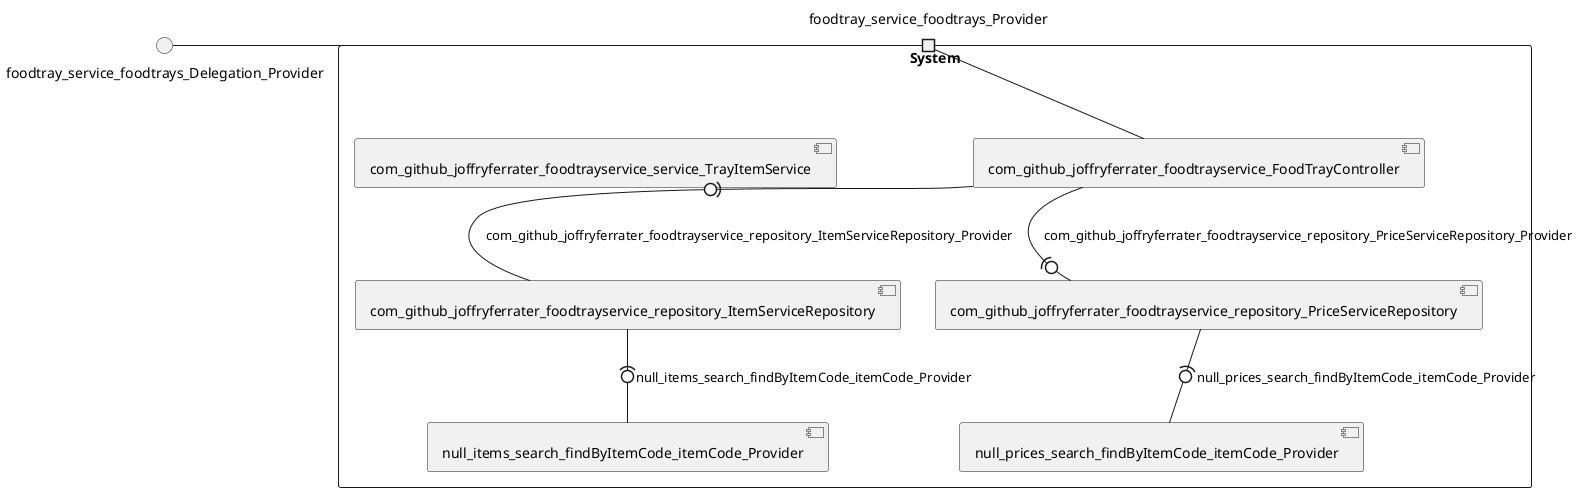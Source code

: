 @startuml
skinparam fixCircleLabelOverlapping true
skinparam componentStyle uml2
() foodtray_service_foodtrays_Delegation_Provider
rectangle System {
[com_github_joffryferrater_foodtrayservice_FoodTrayController] [[jferrater-tap-and-eat-microservices.repository#_C3xWqMFwEe6eDbmOTTLIIA]]
[com_github_joffryferrater_foodtrayservice_repository_ItemServiceRepository] [[jferrater-tap-and-eat-microservices.repository#_C3xWqMFwEe6eDbmOTTLIIA]]
[com_github_joffryferrater_foodtrayservice_repository_PriceServiceRepository] [[jferrater-tap-and-eat-microservices.repository#_C3xWqMFwEe6eDbmOTTLIIA]]
[com_github_joffryferrater_foodtrayservice_service_TrayItemService] [[jferrater-tap-and-eat-microservices.repository#_C3xWqMFwEe6eDbmOTTLIIA]]
[null_items_search_findByItemCode_itemCode_Provider] [[jferrater-tap-and-eat-microservices.repository#_C3xWqMFwEe6eDbmOTTLIIA]]
[null_prices_search_findByItemCode_itemCode_Provider] [[jferrater-tap-and-eat-microservices.repository#_C3xWqMFwEe6eDbmOTTLIIA]]
[com_github_joffryferrater_foodtrayservice_FoodTrayController] -(0- [com_github_joffryferrater_foodtrayservice_repository_ItemServiceRepository] : com_github_joffryferrater_foodtrayservice_repository_ItemServiceRepository_Provider
[com_github_joffryferrater_foodtrayservice_FoodTrayController] -(0- [com_github_joffryferrater_foodtrayservice_repository_PriceServiceRepository] : com_github_joffryferrater_foodtrayservice_repository_PriceServiceRepository_Provider
port foodtray_service_foodtrays_Provider
foodtray_service_foodtrays_Delegation_Provider - foodtray_service_foodtrays_Provider
foodtray_service_foodtrays_Provider - [com_github_joffryferrater_foodtrayservice_FoodTrayController]
[com_github_joffryferrater_foodtrayservice_repository_ItemServiceRepository] -(0- [null_items_search_findByItemCode_itemCode_Provider] : null_items_search_findByItemCode_itemCode_Provider
[com_github_joffryferrater_foodtrayservice_repository_PriceServiceRepository] -(0- [null_prices_search_findByItemCode_itemCode_Provider] : null_prices_search_findByItemCode_itemCode_Provider
}

@enduml
